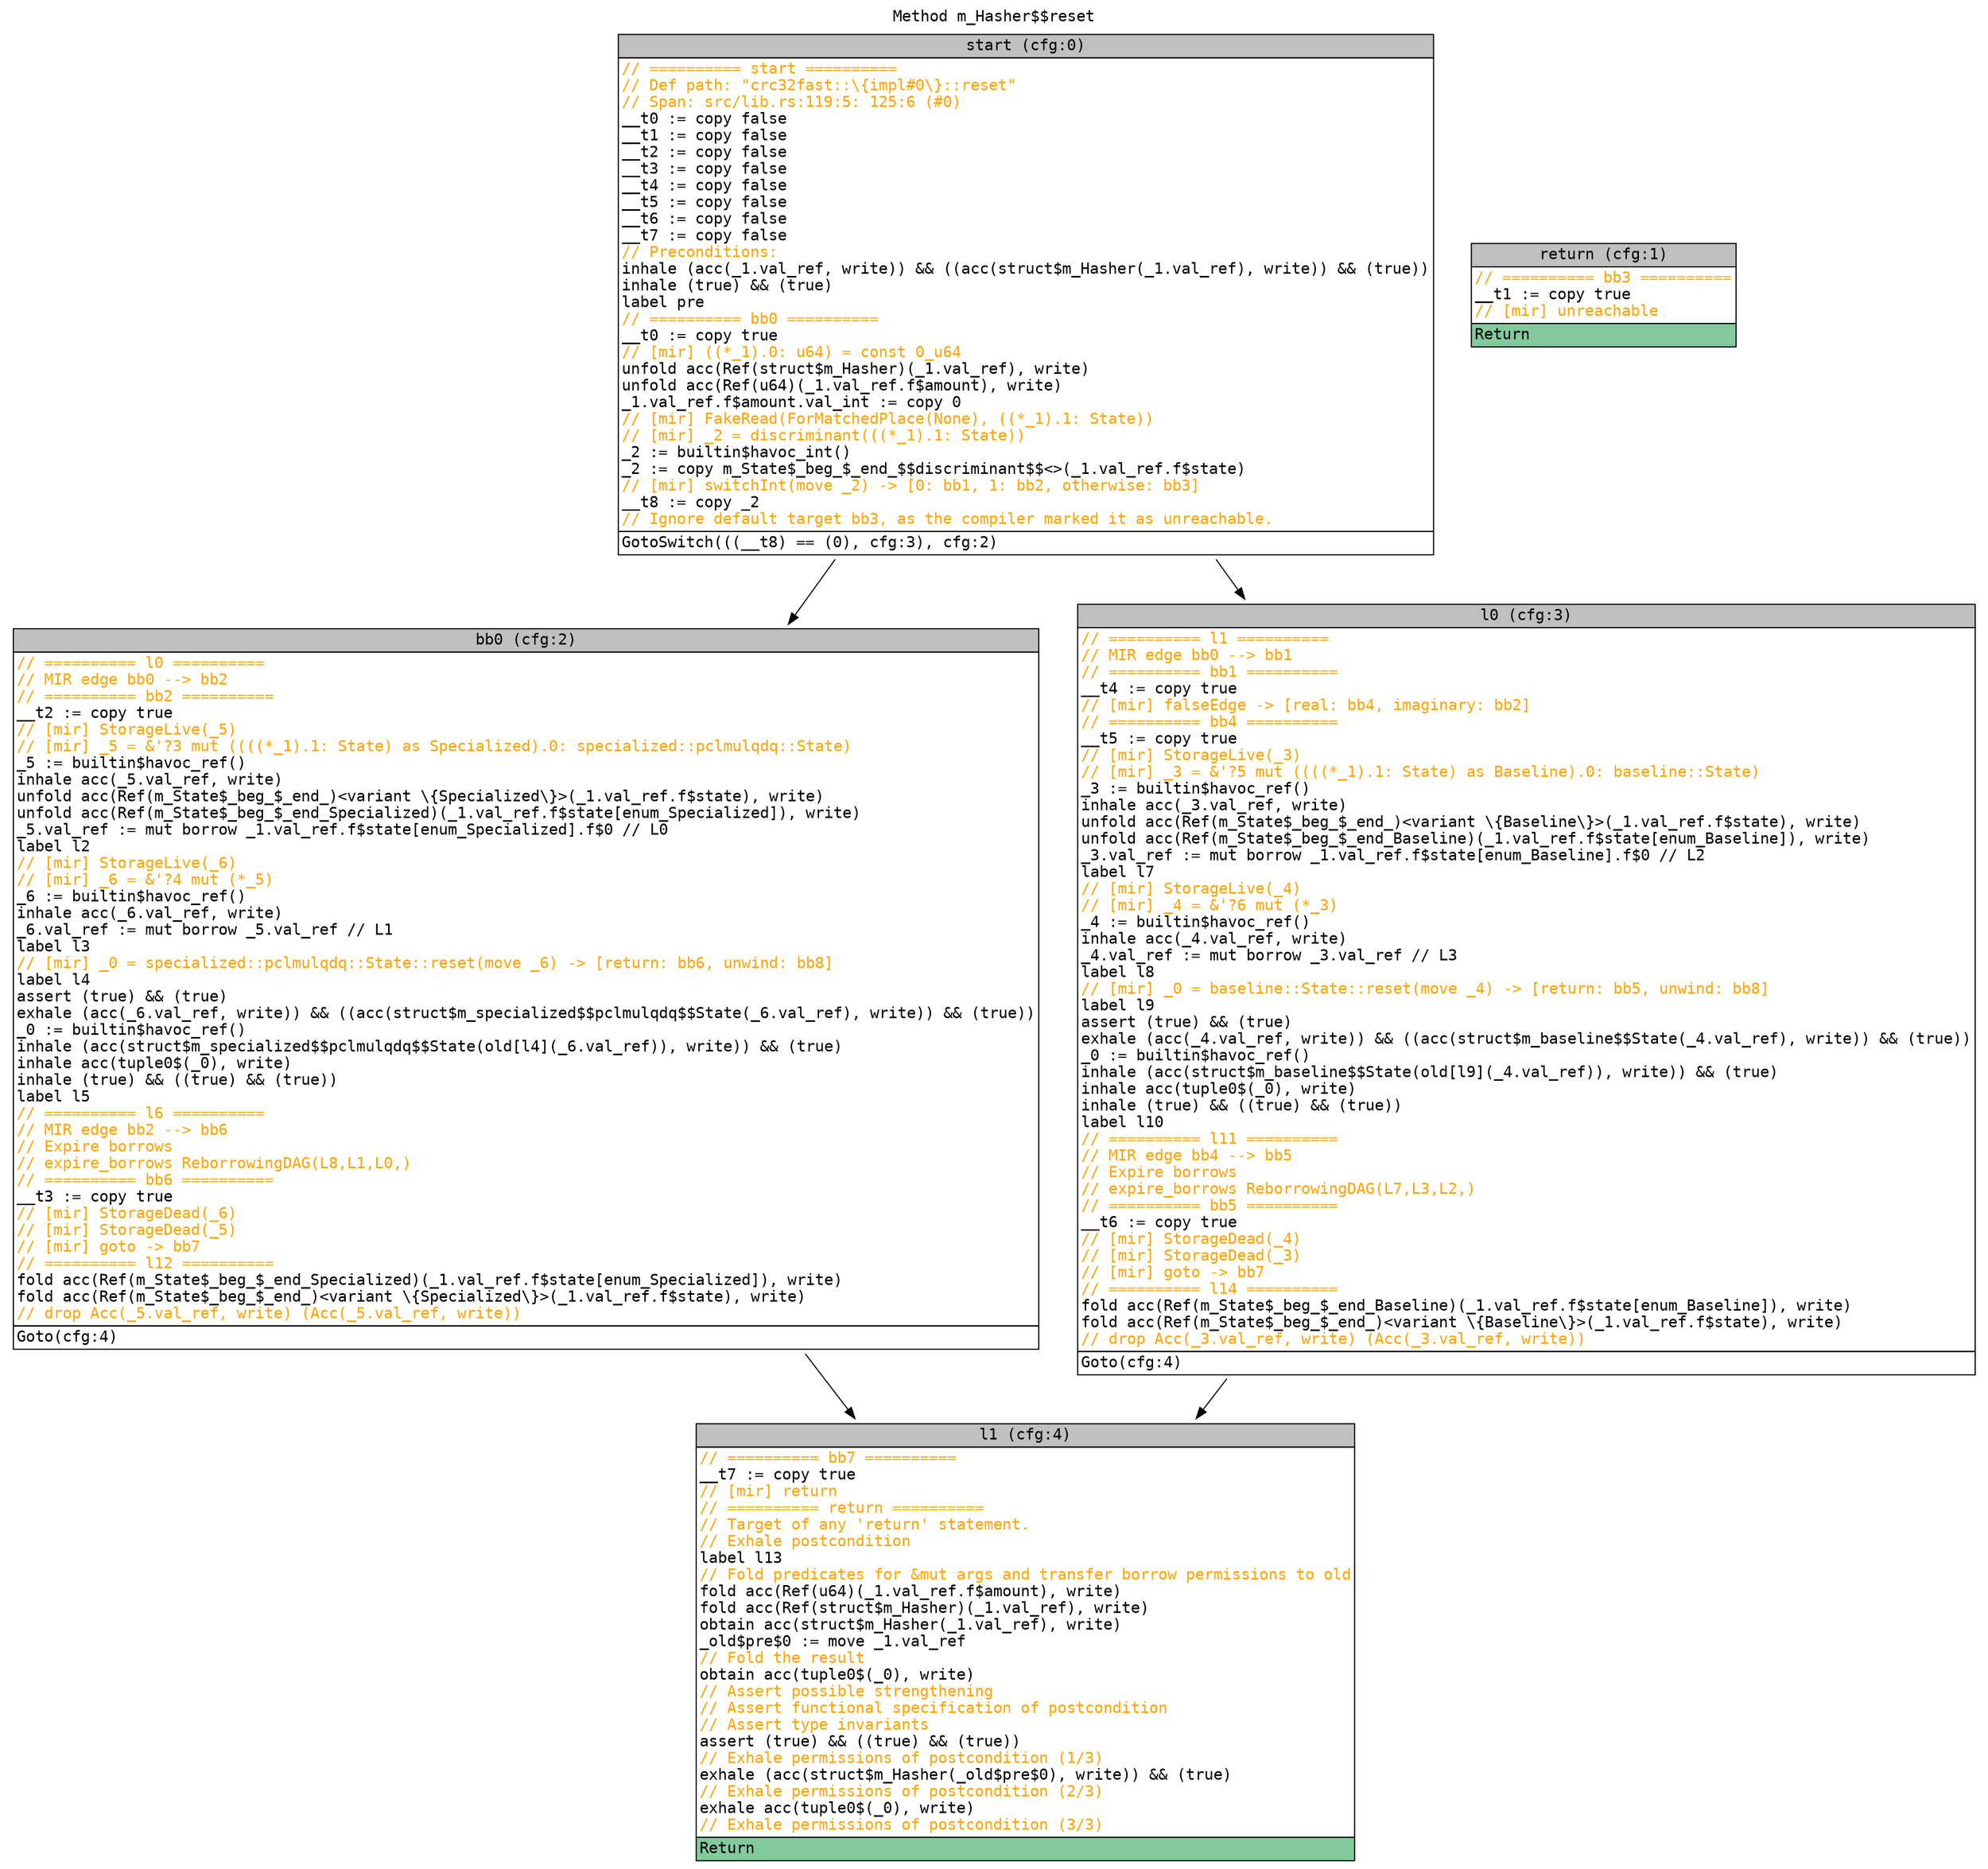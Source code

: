 digraph CFG {
graph [fontname=monospace];
node [fontname=monospace];
edge [fontname=monospace];
labelloc="t";
label="Method m_Hasher$$reset";
"block_start" [shape=none,label=<<table border="0" cellborder="1" cellspacing="0"><tr><td bgcolor="gray" align="center">start (cfg:0)</td></tr><tr><td align="left" balign="left"><font color="orange">// ========== start ==========</font><br/><font color="orange">// Def path: "crc32fast::\{impl#0\}::reset"</font><br/><font color="orange">// Span: src/lib.rs:119:5: 125:6 (#0)</font><br/>__t0 := copy false<br/>__t1 := copy false<br/>__t2 := copy false<br/>__t3 := copy false<br/>__t4 := copy false<br/>__t5 := copy false<br/>__t6 := copy false<br/>__t7 := copy false<br/><font color="orange">// Preconditions:</font><br/>inhale (acc(_1.val_ref, write)) &amp;&amp; ((acc(struct$m_Hasher(_1.val_ref), write)) &amp;&amp; (true))<br/>inhale (true) &amp;&amp; (true)<br/>label pre<br/><font color="orange">// ========== bb0 ==========</font><br/>__t0 := copy true<br/><font color="orange">// [mir] ((*_1).0: u64) = const 0_u64</font><br/>unfold acc(Ref(struct$m_Hasher)(_1.val_ref), write)<br/>unfold acc(Ref(u64)(_1.val_ref.f$amount), write)<br/>_1.val_ref.f$amount.val_int := copy 0<br/><font color="orange">// [mir] FakeRead(ForMatchedPlace(None), ((*_1).1: State))</font><br/><font color="orange">// [mir] _2 = discriminant(((*_1).1: State))</font><br/>_2 := builtin$havoc_int()<br/>_2 := copy m_State$_beg_$_end_$$discriminant$$&lt;&gt;(_1.val_ref.f$state)<br/><font color="orange">// [mir] switchInt(move _2) -&gt; [0: bb1, 1: bb2, otherwise: bb3]</font><br/>__t8 := copy _2<br/><font color="orange">// Ignore default target bb3, as the compiler marked it as unreachable.</font></td></tr><tr><td align="left">GotoSwitch(((__t8) == (0), cfg:3), cfg:2)<br/></td></tr></table>>];
"block_return" [shape=none,label=<<table border="0" cellborder="1" cellspacing="0"><tr><td bgcolor="gray" align="center">return (cfg:1)</td></tr><tr><td align="left" balign="left"><font color="orange">// ========== bb3 ==========</font><br/>__t1 := copy true<br/><font color="orange">// [mir] unreachable</font></td></tr><tr><td align="left" bgcolor="#82CA9D">Return<br/></td></tr></table>>];
"block_bb0" [shape=none,label=<<table border="0" cellborder="1" cellspacing="0"><tr><td bgcolor="gray" align="center">bb0 (cfg:2)</td></tr><tr><td align="left" balign="left"><font color="orange">// ========== l0 ==========</font><br/><font color="orange">// MIR edge bb0 --&gt; bb2</font><br/><font color="orange">// ========== bb2 ==========</font><br/>__t2 := copy true<br/><font color="orange">// [mir] StorageLive(_5)</font><br/><font color="orange">// [mir] _5 = &amp;'?3 mut ((((*_1).1: State) as Specialized).0: specialized::pclmulqdq::State)</font><br/>_5 := builtin$havoc_ref()<br/>inhale acc(_5.val_ref, write)<br/>unfold acc(Ref(m_State$_beg_$_end_)&lt;variant \{Specialized\}&gt;(_1.val_ref.f$state), write)<br/>unfold acc(Ref(m_State$_beg_$_end_Specialized)(_1.val_ref.f$state[enum_Specialized]), write)<br/>_5.val_ref := mut borrow _1.val_ref.f$state[enum_Specialized].f$0 // L0<br/>label l2<br/><font color="orange">// [mir] StorageLive(_6)</font><br/><font color="orange">// [mir] _6 = &amp;'?4 mut (*_5)</font><br/>_6 := builtin$havoc_ref()<br/>inhale acc(_6.val_ref, write)<br/>_6.val_ref := mut borrow _5.val_ref // L1<br/>label l3<br/><font color="orange">// [mir] _0 = specialized::pclmulqdq::State::reset(move _6) -&gt; [return: bb6, unwind: bb8]</font><br/>label l4<br/>assert (true) &amp;&amp; (true)<br/>exhale (acc(_6.val_ref, write)) &amp;&amp; ((acc(struct$m_specialized$$pclmulqdq$$State(_6.val_ref), write)) &amp;&amp; (true))<br/>_0 := builtin$havoc_ref()<br/>inhale (acc(struct$m_specialized$$pclmulqdq$$State(old[l4](_6.val_ref)), write)) &amp;&amp; (true)<br/>inhale acc(tuple0$(_0), write)<br/>inhale (true) &amp;&amp; ((true) &amp;&amp; (true))<br/>label l5<br/><font color="orange">// ========== l6 ==========</font><br/><font color="orange">// MIR edge bb2 --&gt; bb6</font><br/><font color="orange">// Expire borrows</font><br/><font color="orange">// expire_borrows ReborrowingDAG(L8,L1,L0,)</font><br/><font color="orange">// ========== bb6 ==========</font><br/>__t3 := copy true<br/><font color="orange">// [mir] StorageDead(_6)</font><br/><font color="orange">// [mir] StorageDead(_5)</font><br/><font color="orange">// [mir] goto -&gt; bb7</font><br/><font color="orange">// ========== l12 ==========</font><br/>fold acc(Ref(m_State$_beg_$_end_Specialized)(_1.val_ref.f$state[enum_Specialized]), write)<br/>fold acc(Ref(m_State$_beg_$_end_)&lt;variant \{Specialized\}&gt;(_1.val_ref.f$state), write)<br/><font color="orange">// drop Acc(_5.val_ref, write) (Acc(_5.val_ref, write))</font></td></tr><tr><td align="left">Goto(cfg:4)<br/></td></tr></table>>];
"block_l0" [shape=none,label=<<table border="0" cellborder="1" cellspacing="0"><tr><td bgcolor="gray" align="center">l0 (cfg:3)</td></tr><tr><td align="left" balign="left"><font color="orange">// ========== l1 ==========</font><br/><font color="orange">// MIR edge bb0 --&gt; bb1</font><br/><font color="orange">// ========== bb1 ==========</font><br/>__t4 := copy true<br/><font color="orange">// [mir] falseEdge -&gt; [real: bb4, imaginary: bb2]</font><br/><font color="orange">// ========== bb4 ==========</font><br/>__t5 := copy true<br/><font color="orange">// [mir] StorageLive(_3)</font><br/><font color="orange">// [mir] _3 = &amp;'?5 mut ((((*_1).1: State) as Baseline).0: baseline::State)</font><br/>_3 := builtin$havoc_ref()<br/>inhale acc(_3.val_ref, write)<br/>unfold acc(Ref(m_State$_beg_$_end_)&lt;variant \{Baseline\}&gt;(_1.val_ref.f$state), write)<br/>unfold acc(Ref(m_State$_beg_$_end_Baseline)(_1.val_ref.f$state[enum_Baseline]), write)<br/>_3.val_ref := mut borrow _1.val_ref.f$state[enum_Baseline].f$0 // L2<br/>label l7<br/><font color="orange">// [mir] StorageLive(_4)</font><br/><font color="orange">// [mir] _4 = &amp;'?6 mut (*_3)</font><br/>_4 := builtin$havoc_ref()<br/>inhale acc(_4.val_ref, write)<br/>_4.val_ref := mut borrow _3.val_ref // L3<br/>label l8<br/><font color="orange">// [mir] _0 = baseline::State::reset(move _4) -&gt; [return: bb5, unwind: bb8]</font><br/>label l9<br/>assert (true) &amp;&amp; (true)<br/>exhale (acc(_4.val_ref, write)) &amp;&amp; ((acc(struct$m_baseline$$State(_4.val_ref), write)) &amp;&amp; (true))<br/>_0 := builtin$havoc_ref()<br/>inhale (acc(struct$m_baseline$$State(old[l9](_4.val_ref)), write)) &amp;&amp; (true)<br/>inhale acc(tuple0$(_0), write)<br/>inhale (true) &amp;&amp; ((true) &amp;&amp; (true))<br/>label l10<br/><font color="orange">// ========== l11 ==========</font><br/><font color="orange">// MIR edge bb4 --&gt; bb5</font><br/><font color="orange">// Expire borrows</font><br/><font color="orange">// expire_borrows ReborrowingDAG(L7,L3,L2,)</font><br/><font color="orange">// ========== bb5 ==========</font><br/>__t6 := copy true<br/><font color="orange">// [mir] StorageDead(_4)</font><br/><font color="orange">// [mir] StorageDead(_3)</font><br/><font color="orange">// [mir] goto -&gt; bb7</font><br/><font color="orange">// ========== l14 ==========</font><br/>fold acc(Ref(m_State$_beg_$_end_Baseline)(_1.val_ref.f$state[enum_Baseline]), write)<br/>fold acc(Ref(m_State$_beg_$_end_)&lt;variant \{Baseline\}&gt;(_1.val_ref.f$state), write)<br/><font color="orange">// drop Acc(_3.val_ref, write) (Acc(_3.val_ref, write))</font></td></tr><tr><td align="left">Goto(cfg:4)<br/></td></tr></table>>];
"block_l1" [shape=none,label=<<table border="0" cellborder="1" cellspacing="0"><tr><td bgcolor="gray" align="center">l1 (cfg:4)</td></tr><tr><td align="left" balign="left"><font color="orange">// ========== bb7 ==========</font><br/>__t7 := copy true<br/><font color="orange">// [mir] return</font><br/><font color="orange">// ========== return ==========</font><br/><font color="orange">// Target of any 'return' statement.</font><br/><font color="orange">// Exhale postcondition</font><br/>label l13<br/><font color="orange">// Fold predicates for &amp;mut args and transfer borrow permissions to old</font><br/>fold acc(Ref(u64)(_1.val_ref.f$amount), write)<br/>fold acc(Ref(struct$m_Hasher)(_1.val_ref), write)<br/>obtain acc(struct$m_Hasher(_1.val_ref), write)<br/>_old$pre$0 := move _1.val_ref<br/><font color="orange">// Fold the result</font><br/>obtain acc(tuple0$(_0), write)<br/><font color="orange">// Assert possible strengthening</font><br/><font color="orange">// Assert functional specification of postcondition</font><br/><font color="orange">// Assert type invariants</font><br/>assert (true) &amp;&amp; ((true) &amp;&amp; (true))<br/><font color="orange">// Exhale permissions of postcondition (1/3)</font><br/>exhale (acc(struct$m_Hasher(_old$pre$0), write)) &amp;&amp; (true)<br/><font color="orange">// Exhale permissions of postcondition (2/3)</font><br/>exhale acc(tuple0$(_0), write)<br/><font color="orange">// Exhale permissions of postcondition (3/3)</font></td></tr><tr><td align="left" bgcolor="#82CA9D">Return<br/></td></tr></table>>];
"block_start" -> "block_l0";
"block_start" -> "block_bb0";
"block_bb0" -> "block_l1";
"block_l0" -> "block_l1";
}

